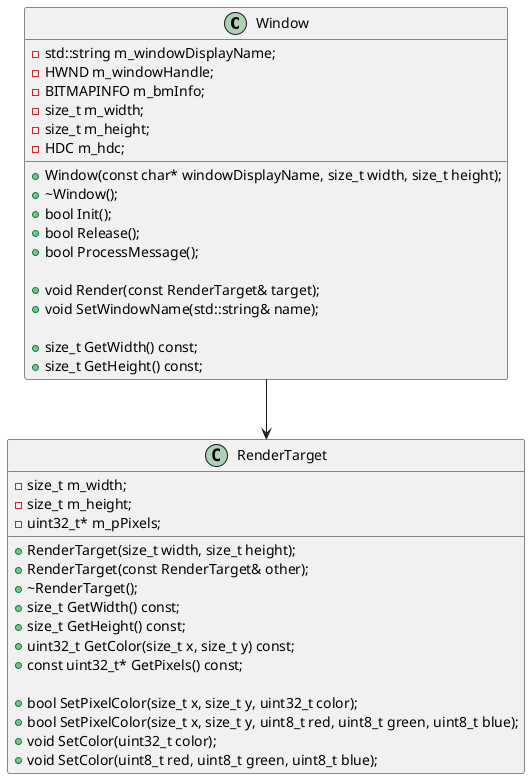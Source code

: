 @startuml Rendering
class Window 
{
    +Window(const char* windowDisplayName, size_t width, size_t height);
    +~Window();
    +bool Init();
    +bool Release();
    +bool ProcessMessage();

    +void Render(const RenderTarget& target);
    +void SetWindowName(std::string& name);

    +size_t GetWidth() const;
    +size_t GetHeight() const;

    -std::string m_windowDisplayName;
    -HWND m_windowHandle;
    -BITMAPINFO m_bmInfo;
    -size_t m_width;
    -size_t m_height;
    -HDC m_hdc;
}

class RenderTarget
{
    +RenderTarget(size_t width, size_t height);
    +RenderTarget(const RenderTarget& other);
    +~RenderTarget();


    +size_t GetWidth() const;
    +size_t GetHeight() const;
    +uint32_t GetColor(size_t x, size_t y) const;
    +const uint32_t* GetPixels() const;

    +bool SetPixelColor(size_t x, size_t y, uint32_t color);
    +bool SetPixelColor(size_t x, size_t y, uint8_t red, uint8_t green, uint8_t blue);
    +void SetColor(uint32_t color);
    +void SetColor(uint8_t red, uint8_t green, uint8_t blue);

    -size_t m_width;
    -size_t m_height;
    -uint32_t* m_pPixels;
}

Window --> RenderTarget
@enduml